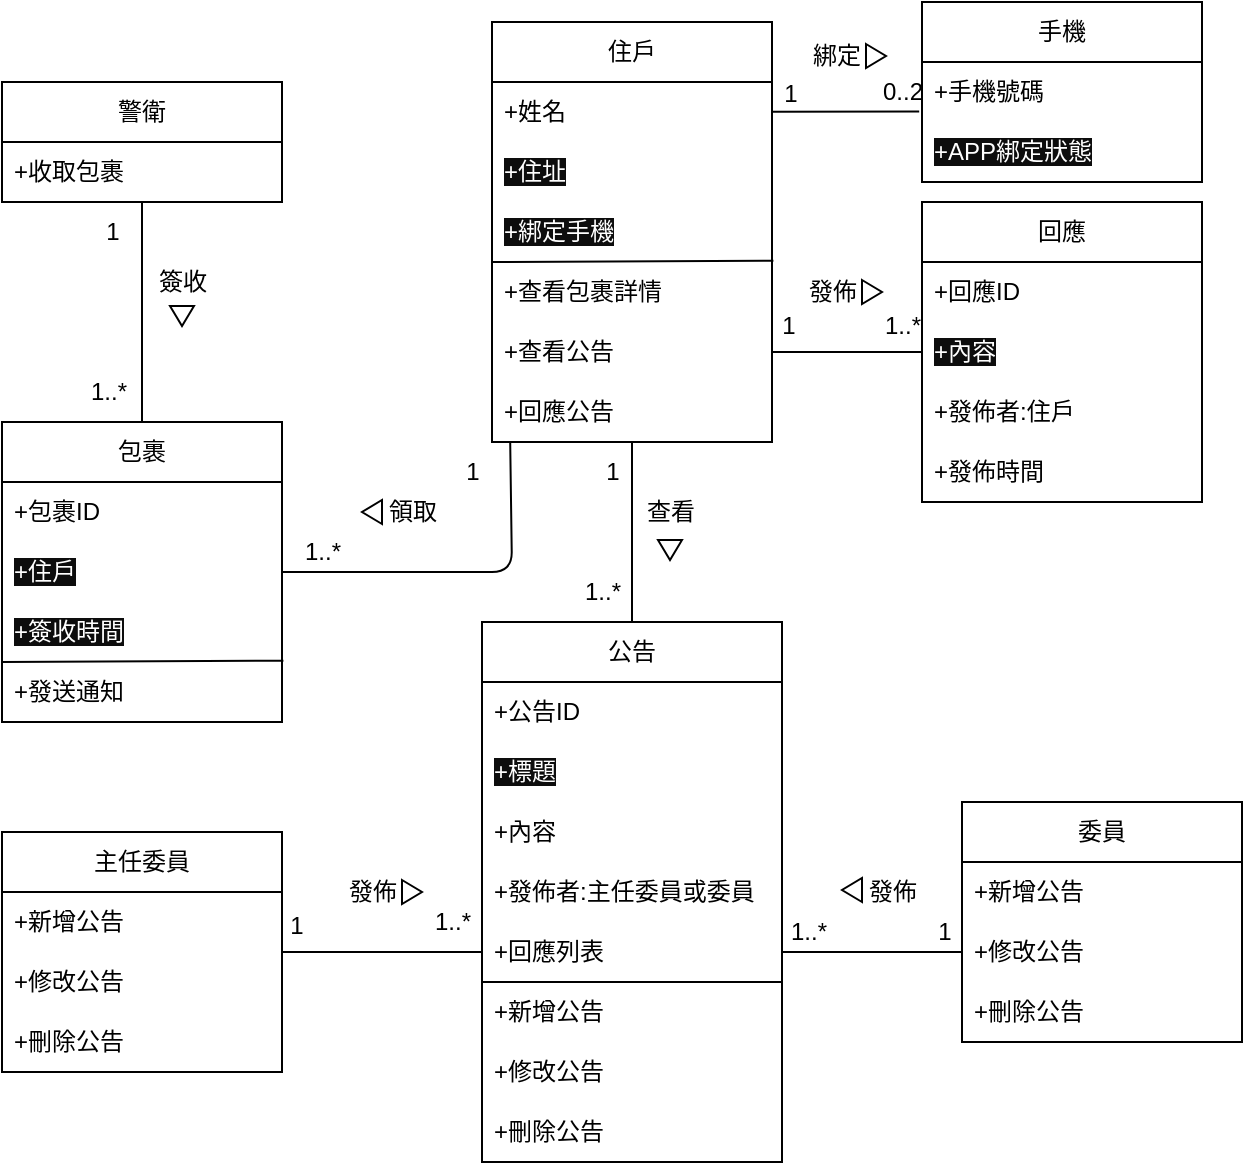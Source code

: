 <mxfile>
    <diagram id="9O36wwwC5adD3puhdQTm" name="a">
        <mxGraphModel dx="576" dy="427" grid="1" gridSize="10" guides="1" tooltips="1" connect="1" arrows="1" fold="1" page="1" pageScale="1" pageWidth="827" pageHeight="1169" math="0" shadow="0">
            <root>
                <mxCell id="0"/>
                <mxCell id="1" parent="0"/>
                <mxCell id="2" value="住戶" style="swimlane;fontStyle=0;childLayout=stackLayout;horizontal=1;startSize=30;horizontalStack=0;resizeParent=1;resizeParentMax=0;resizeLast=0;collapsible=1;marginBottom=0;whiteSpace=wrap;html=1;" parent="1" vertex="1">
                    <mxGeometry x="315" y="40" width="140" height="210" as="geometry"/>
                </mxCell>
                <mxCell id="3" value="&lt;font style=&quot;font-size: 12px;&quot;&gt;+姓名&lt;/font&gt;" style="text;strokeColor=none;fillColor=none;align=left;verticalAlign=middle;spacingLeft=4;spacingRight=4;overflow=hidden;points=[[0,0.5],[1,0.5]];portConstraint=eastwest;rotatable=0;whiteSpace=wrap;html=1;" parent="2" vertex="1">
                    <mxGeometry y="30" width="140" height="30" as="geometry"/>
                </mxCell>
                <mxCell id="4" value="&lt;span style=&quot;color: rgb(255, 255, 255); background-color: rgb(13, 13, 13);&quot;&gt;&lt;font style=&quot;font-size: 12px;&quot;&gt;+住址&lt;/font&gt;&lt;/span&gt;" style="text;strokeColor=none;fillColor=none;align=left;verticalAlign=middle;spacingLeft=4;spacingRight=4;overflow=hidden;points=[[0,0.5],[1,0.5]];portConstraint=eastwest;rotatable=0;whiteSpace=wrap;html=1;" parent="2" vertex="1">
                    <mxGeometry y="60" width="140" height="30" as="geometry"/>
                </mxCell>
                <mxCell id="9" value="" style="endArrow=none;html=1;fontFamily=Helvetica;fontSize=14;entryX=1.005;entryY=-0.022;entryDx=0;entryDy=0;entryPerimeter=0;" parent="2" target="6" edge="1">
                    <mxGeometry width="50" height="50" relative="1" as="geometry">
                        <mxPoint y="120" as="sourcePoint"/>
                        <mxPoint x="50" y="70" as="targetPoint"/>
                    </mxGeometry>
                </mxCell>
                <mxCell id="5" value="&lt;span style=&quot;color: rgb(255, 255, 255); background-color: rgb(13, 13, 13);&quot;&gt;&lt;font style=&quot;font-size: 12px;&quot;&gt;+綁定手機&lt;/font&gt;&lt;/span&gt;" style="text;strokeColor=none;fillColor=none;align=left;verticalAlign=middle;spacingLeft=4;spacingRight=4;overflow=hidden;points=[[0,0.5],[1,0.5]];portConstraint=eastwest;rotatable=0;whiteSpace=wrap;html=1;" parent="2" vertex="1">
                    <mxGeometry y="90" width="140" height="30" as="geometry"/>
                </mxCell>
                <mxCell id="6" value="&lt;font style=&quot;font-size: 12px;&quot;&gt;+查看包裹詳情&lt;/font&gt;" style="text;strokeColor=none;fillColor=none;align=left;verticalAlign=middle;spacingLeft=4;spacingRight=4;overflow=hidden;points=[[0,0.5],[1,0.5]];portConstraint=eastwest;rotatable=0;whiteSpace=wrap;html=1;" parent="2" vertex="1">
                    <mxGeometry y="120" width="140" height="30" as="geometry"/>
                </mxCell>
                <mxCell id="10" value="&lt;font style=&quot;font-size: 12px;&quot;&gt;+查看公告&lt;/font&gt;" style="text;strokeColor=none;fillColor=none;align=left;verticalAlign=middle;spacingLeft=4;spacingRight=4;overflow=hidden;points=[[0,0.5],[1,0.5]];portConstraint=eastwest;rotatable=0;whiteSpace=wrap;html=1;" parent="2" vertex="1">
                    <mxGeometry y="150" width="140" height="30" as="geometry"/>
                </mxCell>
                <mxCell id="11" value="&lt;font style=&quot;font-size: 12px;&quot;&gt;+回應公告&lt;/font&gt;" style="text;strokeColor=none;fillColor=none;align=left;verticalAlign=middle;spacingLeft=4;spacingRight=4;overflow=hidden;points=[[0,0.5],[1,0.5]];portConstraint=eastwest;rotatable=0;whiteSpace=wrap;html=1;" parent="2" vertex="1">
                    <mxGeometry y="180" width="140" height="30" as="geometry"/>
                </mxCell>
                <mxCell id="12" value="公告" style="swimlane;fontStyle=0;childLayout=stackLayout;horizontal=1;startSize=30;horizontalStack=0;resizeParent=1;resizeParentMax=0;resizeLast=0;collapsible=1;marginBottom=0;whiteSpace=wrap;html=1;" parent="1" vertex="1">
                    <mxGeometry x="310" y="340" width="150" height="270" as="geometry"/>
                </mxCell>
                <mxCell id="13" value="&lt;font style=&quot;font-size: 12px;&quot;&gt;+公告ID&lt;/font&gt;" style="text;strokeColor=none;fillColor=none;align=left;verticalAlign=middle;spacingLeft=4;spacingRight=4;overflow=hidden;points=[[0,0.5],[1,0.5]];portConstraint=eastwest;rotatable=0;whiteSpace=wrap;html=1;" parent="12" vertex="1">
                    <mxGeometry y="30" width="150" height="30" as="geometry"/>
                </mxCell>
                <mxCell id="14" value="&lt;span style=&quot;color: rgb(255, 255, 255); background-color: rgb(13, 13, 13);&quot;&gt;&lt;font style=&quot;font-size: 12px;&quot;&gt;+標題&lt;/font&gt;&lt;/span&gt;" style="text;strokeColor=none;fillColor=none;align=left;verticalAlign=middle;spacingLeft=4;spacingRight=4;overflow=hidden;points=[[0,0.5],[1,0.5]];portConstraint=eastwest;rotatable=0;whiteSpace=wrap;html=1;" parent="12" vertex="1">
                    <mxGeometry y="60" width="150" height="30" as="geometry"/>
                </mxCell>
                <mxCell id="26" value="&lt;font style=&quot;font-size: 12px;&quot;&gt;+內容&lt;/font&gt;" style="text;strokeColor=none;fillColor=none;align=left;verticalAlign=middle;spacingLeft=4;spacingRight=4;overflow=hidden;points=[[0,0.5],[1,0.5]];portConstraint=eastwest;rotatable=0;whiteSpace=wrap;html=1;" parent="12" vertex="1">
                    <mxGeometry y="90" width="150" height="30" as="geometry"/>
                </mxCell>
                <mxCell id="30" value="&lt;font style=&quot;font-size: 12px;&quot;&gt;+發佈者:主任委員或委員&lt;/font&gt;" style="text;strokeColor=none;fillColor=none;align=left;verticalAlign=middle;spacingLeft=4;spacingRight=4;overflow=hidden;points=[[0,0.5],[1,0.5]];portConstraint=eastwest;rotatable=0;whiteSpace=wrap;html=1;" parent="12" vertex="1">
                    <mxGeometry y="120" width="150" height="30" as="geometry"/>
                </mxCell>
                <mxCell id="36" value="" style="endArrow=none;html=1;fontFamily=Helvetica;fontSize=12;entryX=1;entryY=0;entryDx=0;entryDy=0;entryPerimeter=0;" parent="12" target="33" edge="1">
                    <mxGeometry width="50" height="50" relative="1" as="geometry">
                        <mxPoint y="180" as="sourcePoint"/>
                        <mxPoint x="50" y="130" as="targetPoint"/>
                    </mxGeometry>
                </mxCell>
                <mxCell id="31" value="&lt;font style=&quot;font-size: 12px;&quot;&gt;+回應列表&lt;/font&gt;" style="text;strokeColor=none;fillColor=none;align=left;verticalAlign=middle;spacingLeft=4;spacingRight=4;overflow=hidden;points=[[0,0.5],[1,0.5]];portConstraint=eastwest;rotatable=0;whiteSpace=wrap;html=1;" parent="12" vertex="1">
                    <mxGeometry y="150" width="150" height="30" as="geometry"/>
                </mxCell>
                <mxCell id="33" value="+新增公告" style="text;strokeColor=none;fillColor=none;align=left;verticalAlign=middle;spacingLeft=4;spacingRight=4;overflow=hidden;points=[[0,0.5],[1,0.5]];portConstraint=eastwest;rotatable=0;whiteSpace=wrap;html=1;" parent="12" vertex="1">
                    <mxGeometry y="180" width="150" height="30" as="geometry"/>
                </mxCell>
                <mxCell id="35" value="+修改公告" style="text;strokeColor=none;fillColor=none;align=left;verticalAlign=middle;spacingLeft=4;spacingRight=4;overflow=hidden;points=[[0,0.5],[1,0.5]];portConstraint=eastwest;rotatable=0;whiteSpace=wrap;html=1;" parent="12" vertex="1">
                    <mxGeometry y="210" width="150" height="30" as="geometry"/>
                </mxCell>
                <mxCell id="34" value="+刪除公告" style="text;strokeColor=none;fillColor=none;align=left;verticalAlign=middle;spacingLeft=4;spacingRight=4;overflow=hidden;points=[[0,0.5],[1,0.5]];portConstraint=eastwest;rotatable=0;whiteSpace=wrap;html=1;" parent="12" vertex="1">
                    <mxGeometry y="240" width="150" height="30" as="geometry"/>
                </mxCell>
                <mxCell id="102" style="edgeStyle=none;html=1;entryX=1;entryY=0.5;entryDx=0;entryDy=0;endArrow=none;endFill=0;" parent="1" source="37" target="10" edge="1">
                    <mxGeometry relative="1" as="geometry"/>
                </mxCell>
                <mxCell id="37" value="回應" style="swimlane;fontStyle=0;childLayout=stackLayout;horizontal=1;startSize=30;horizontalStack=0;resizeParent=1;resizeParentMax=0;resizeLast=0;collapsible=1;marginBottom=0;whiteSpace=wrap;html=1;" parent="1" vertex="1">
                    <mxGeometry x="530" y="130" width="140" height="150" as="geometry"/>
                </mxCell>
                <mxCell id="38" value="&lt;font style=&quot;font-size: 12px;&quot;&gt;+回應ID&lt;/font&gt;" style="text;strokeColor=none;fillColor=none;align=left;verticalAlign=middle;spacingLeft=4;spacingRight=4;overflow=hidden;points=[[0,0.5],[1,0.5]];portConstraint=eastwest;rotatable=0;whiteSpace=wrap;html=1;" parent="37" vertex="1">
                    <mxGeometry y="30" width="140" height="30" as="geometry"/>
                </mxCell>
                <mxCell id="39" value="&lt;span style=&quot;color: rgb(255, 255, 255); background-color: rgb(13, 13, 13);&quot;&gt;&lt;font style=&quot;font-size: 12px;&quot;&gt;+內容&lt;/font&gt;&lt;/span&gt;" style="text;strokeColor=none;fillColor=none;align=left;verticalAlign=middle;spacingLeft=4;spacingRight=4;overflow=hidden;points=[[0,0.5],[1,0.5]];portConstraint=eastwest;rotatable=0;whiteSpace=wrap;html=1;" parent="37" vertex="1">
                    <mxGeometry y="60" width="140" height="30" as="geometry"/>
                </mxCell>
                <mxCell id="47" value="+發佈者:住戶" style="text;strokeColor=none;fillColor=none;align=left;verticalAlign=middle;spacingLeft=4;spacingRight=4;overflow=hidden;points=[[0,0.5],[1,0.5]];portConstraint=eastwest;rotatable=0;whiteSpace=wrap;html=1;" parent="37" vertex="1">
                    <mxGeometry y="90" width="140" height="30" as="geometry"/>
                </mxCell>
                <mxCell id="46" value="+發佈時間" style="text;strokeColor=none;fillColor=none;align=left;verticalAlign=middle;spacingLeft=4;spacingRight=4;overflow=hidden;points=[[0,0.5],[1,0.5]];portConstraint=eastwest;rotatable=0;whiteSpace=wrap;html=1;" parent="37" vertex="1">
                    <mxGeometry y="120" width="140" height="30" as="geometry"/>
                </mxCell>
                <mxCell id="49" value="手機" style="swimlane;fontStyle=0;childLayout=stackLayout;horizontal=1;startSize=30;horizontalStack=0;resizeParent=1;resizeParentMax=0;resizeLast=0;collapsible=1;marginBottom=0;whiteSpace=wrap;html=1;" parent="1" vertex="1">
                    <mxGeometry x="530" y="30" width="140" height="90" as="geometry"/>
                </mxCell>
                <mxCell id="50" value="&lt;font style=&quot;font-size: 12px;&quot;&gt;+手機號碼&lt;/font&gt;" style="text;strokeColor=none;fillColor=none;align=left;verticalAlign=middle;spacingLeft=4;spacingRight=4;overflow=hidden;points=[[0,0.5],[1,0.5]];portConstraint=eastwest;rotatable=0;whiteSpace=wrap;html=1;" parent="49" vertex="1">
                    <mxGeometry y="30" width="140" height="30" as="geometry"/>
                </mxCell>
                <mxCell id="51" value="&lt;span style=&quot;color: rgb(255, 255, 255); background-color: rgb(13, 13, 13);&quot;&gt;&lt;font style=&quot;font-size: 12px;&quot;&gt;+APP綁定狀態&lt;/font&gt;&lt;/span&gt;" style="text;strokeColor=none;fillColor=none;align=left;verticalAlign=middle;spacingLeft=4;spacingRight=4;overflow=hidden;points=[[0,0.5],[1,0.5]];portConstraint=eastwest;rotatable=0;whiteSpace=wrap;html=1;" parent="49" vertex="1">
                    <mxGeometry y="60" width="140" height="30" as="geometry"/>
                </mxCell>
                <mxCell id="77" style="edgeStyle=none;html=1;entryX=0.5;entryY=0;entryDx=0;entryDy=0;endArrow=none;endFill=0;" parent="1" source="54" target="59" edge="1">
                    <mxGeometry relative="1" as="geometry"/>
                </mxCell>
                <mxCell id="54" value="警衛" style="swimlane;fontStyle=0;childLayout=stackLayout;horizontal=1;startSize=30;horizontalStack=0;resizeParent=1;resizeParentMax=0;resizeLast=0;collapsible=1;marginBottom=0;whiteSpace=wrap;html=1;" parent="1" vertex="1">
                    <mxGeometry x="70" y="70" width="140" height="60" as="geometry"/>
                </mxCell>
                <mxCell id="55" value="&lt;font style=&quot;font-size: 12px;&quot;&gt;+收取包裹&lt;/font&gt;" style="text;strokeColor=none;fillColor=none;align=left;verticalAlign=middle;spacingLeft=4;spacingRight=4;overflow=hidden;points=[[0,0.5],[1,0.5]];portConstraint=eastwest;rotatable=0;whiteSpace=wrap;html=1;" parent="54" vertex="1">
                    <mxGeometry y="30" width="140" height="30" as="geometry"/>
                </mxCell>
                <mxCell id="59" value="包裹" style="swimlane;fontStyle=0;childLayout=stackLayout;horizontal=1;startSize=30;horizontalStack=0;resizeParent=1;resizeParentMax=0;resizeLast=0;collapsible=1;marginBottom=0;whiteSpace=wrap;html=1;" parent="1" vertex="1">
                    <mxGeometry x="70" y="240" width="140" height="150" as="geometry"/>
                </mxCell>
                <mxCell id="60" value="&lt;font style=&quot;font-size: 12px;&quot;&gt;+包裹ID&lt;/font&gt;" style="text;strokeColor=none;fillColor=none;align=left;verticalAlign=middle;spacingLeft=4;spacingRight=4;overflow=hidden;points=[[0,0.5],[1,0.5]];portConstraint=eastwest;rotatable=0;whiteSpace=wrap;html=1;" parent="59" vertex="1">
                    <mxGeometry y="30" width="140" height="30" as="geometry"/>
                </mxCell>
                <mxCell id="61" value="&lt;span style=&quot;color: rgb(255, 255, 255); background-color: rgb(13, 13, 13);&quot;&gt;&lt;font style=&quot;font-size: 12px;&quot;&gt;+住戶&lt;/font&gt;&lt;/span&gt;" style="text;strokeColor=none;fillColor=none;align=left;verticalAlign=middle;spacingLeft=4;spacingRight=4;overflow=hidden;points=[[0,0.5],[1,0.5]];portConstraint=eastwest;rotatable=0;whiteSpace=wrap;html=1;" parent="59" vertex="1">
                    <mxGeometry y="60" width="140" height="30" as="geometry"/>
                </mxCell>
                <mxCell id="62" value="" style="endArrow=none;html=1;fontFamily=Helvetica;fontSize=14;entryX=1.005;entryY=-0.022;entryDx=0;entryDy=0;entryPerimeter=0;" parent="59" target="64" edge="1">
                    <mxGeometry width="50" height="50" relative="1" as="geometry">
                        <mxPoint y="120" as="sourcePoint"/>
                        <mxPoint x="50" y="70" as="targetPoint"/>
                    </mxGeometry>
                </mxCell>
                <mxCell id="63" value="&lt;span style=&quot;color: rgb(255, 255, 255); background-color: rgb(13, 13, 13);&quot;&gt;&lt;font style=&quot;font-size: 12px;&quot;&gt;+簽收時間&lt;/font&gt;&lt;/span&gt;" style="text;strokeColor=none;fillColor=none;align=left;verticalAlign=middle;spacingLeft=4;spacingRight=4;overflow=hidden;points=[[0,0.5],[1,0.5]];portConstraint=eastwest;rotatable=0;whiteSpace=wrap;html=1;" parent="59" vertex="1">
                    <mxGeometry y="90" width="140" height="30" as="geometry"/>
                </mxCell>
                <mxCell id="64" value="&lt;font style=&quot;font-size: 12px;&quot;&gt;+發送通知&lt;/font&gt;" style="text;strokeColor=none;fillColor=none;align=left;verticalAlign=middle;spacingLeft=4;spacingRight=4;overflow=hidden;points=[[0,0.5],[1,0.5]];portConstraint=eastwest;rotatable=0;whiteSpace=wrap;html=1;" parent="59" vertex="1">
                    <mxGeometry y="120" width="140" height="30" as="geometry"/>
                </mxCell>
                <mxCell id="123" style="edgeStyle=none;html=1;entryX=0;entryY=0.5;entryDx=0;entryDy=0;endArrow=none;endFill=0;" parent="1" source="67" target="31" edge="1">
                    <mxGeometry relative="1" as="geometry"/>
                </mxCell>
                <mxCell id="67" value="主任委員" style="swimlane;fontStyle=0;childLayout=stackLayout;horizontal=1;startSize=30;horizontalStack=0;resizeParent=1;resizeParentMax=0;resizeLast=0;collapsible=1;marginBottom=0;whiteSpace=wrap;html=1;" parent="1" vertex="1">
                    <mxGeometry x="70" y="445" width="140" height="120" as="geometry"/>
                </mxCell>
                <mxCell id="68" value="+新增公告" style="text;strokeColor=none;fillColor=none;align=left;verticalAlign=middle;spacingLeft=4;spacingRight=4;overflow=hidden;points=[[0,0.5],[1,0.5]];portConstraint=eastwest;rotatable=0;whiteSpace=wrap;html=1;" parent="67" vertex="1">
                    <mxGeometry y="30" width="140" height="30" as="geometry"/>
                </mxCell>
                <mxCell id="72" value="+修改公告" style="text;strokeColor=none;fillColor=none;align=left;verticalAlign=middle;spacingLeft=4;spacingRight=4;overflow=hidden;points=[[0,0.5],[1,0.5]];portConstraint=eastwest;rotatable=0;whiteSpace=wrap;html=1;" parent="67" vertex="1">
                    <mxGeometry y="60" width="140" height="30" as="geometry"/>
                </mxCell>
                <mxCell id="71" value="+刪除公告" style="text;strokeColor=none;fillColor=none;align=left;verticalAlign=middle;spacingLeft=4;spacingRight=4;overflow=hidden;points=[[0,0.5],[1,0.5]];portConstraint=eastwest;rotatable=0;whiteSpace=wrap;html=1;" parent="67" vertex="1">
                    <mxGeometry y="90" width="140" height="30" as="geometry"/>
                </mxCell>
                <mxCell id="73" value="委員" style="swimlane;fontStyle=0;childLayout=stackLayout;horizontal=1;startSize=30;horizontalStack=0;resizeParent=1;resizeParentMax=0;resizeLast=0;collapsible=1;marginBottom=0;whiteSpace=wrap;html=1;" parent="1" vertex="1">
                    <mxGeometry x="550" y="430" width="140" height="120" as="geometry"/>
                </mxCell>
                <mxCell id="74" value="+新增公告" style="text;strokeColor=none;fillColor=none;align=left;verticalAlign=middle;spacingLeft=4;spacingRight=4;overflow=hidden;points=[[0,0.5],[1,0.5]];portConstraint=eastwest;rotatable=0;whiteSpace=wrap;html=1;" parent="73" vertex="1">
                    <mxGeometry y="30" width="140" height="30" as="geometry"/>
                </mxCell>
                <mxCell id="75" value="+修改公告" style="text;strokeColor=none;fillColor=none;align=left;verticalAlign=middle;spacingLeft=4;spacingRight=4;overflow=hidden;points=[[0,0.5],[1,0.5]];portConstraint=eastwest;rotatable=0;whiteSpace=wrap;html=1;" parent="73" vertex="1">
                    <mxGeometry y="60" width="140" height="30" as="geometry"/>
                </mxCell>
                <mxCell id="76" value="+刪除公告" style="text;strokeColor=none;fillColor=none;align=left;verticalAlign=middle;spacingLeft=4;spacingRight=4;overflow=hidden;points=[[0,0.5],[1,0.5]];portConstraint=eastwest;rotatable=0;whiteSpace=wrap;html=1;" parent="73" vertex="1">
                    <mxGeometry y="90" width="140" height="30" as="geometry"/>
                </mxCell>
                <mxCell id="78" value="1" style="text;html=1;align=center;verticalAlign=middle;resizable=0;points=[];autosize=1;strokeColor=none;fillColor=none;" parent="1" vertex="1">
                    <mxGeometry x="110" y="130" width="30" height="30" as="geometry"/>
                </mxCell>
                <mxCell id="79" value="1..*" style="text;html=1;align=center;verticalAlign=middle;resizable=0;points=[];autosize=1;strokeColor=none;fillColor=none;" parent="1" vertex="1">
                    <mxGeometry x="103" y="210" width="40" height="30" as="geometry"/>
                </mxCell>
                <mxCell id="81" value="簽收" style="text;html=1;align=center;verticalAlign=middle;resizable=0;points=[];autosize=1;strokeColor=none;fillColor=none;" parent="1" vertex="1">
                    <mxGeometry x="135" y="155" width="50" height="30" as="geometry"/>
                </mxCell>
                <mxCell id="83" style="edgeStyle=none;html=1;endArrow=none;endFill=0;entryX=1;entryY=0.5;entryDx=0;entryDy=0;exitX=0.065;exitY=1.005;exitDx=0;exitDy=0;exitPerimeter=0;" parent="1" source="11" target="61" edge="1">
                    <mxGeometry relative="1" as="geometry">
                        <mxPoint x="385.0" y="310" as="targetPoint"/>
                        <Array as="points">
                            <mxPoint x="325" y="315"/>
                        </Array>
                    </mxGeometry>
                </mxCell>
                <mxCell id="84" value="1" style="text;html=1;align=center;verticalAlign=middle;resizable=0;points=[];autosize=1;strokeColor=none;fillColor=none;" parent="1" vertex="1">
                    <mxGeometry x="290" y="250" width="30" height="30" as="geometry"/>
                </mxCell>
                <mxCell id="85" value="1..*" style="text;html=1;align=center;verticalAlign=middle;resizable=0;points=[];autosize=1;strokeColor=none;fillColor=none;" parent="1" vertex="1">
                    <mxGeometry x="210" y="290" width="40" height="30" as="geometry"/>
                </mxCell>
                <mxCell id="90" value="領取" style="text;html=1;align=center;verticalAlign=middle;resizable=0;points=[];autosize=1;strokeColor=none;fillColor=none;" parent="1" vertex="1">
                    <mxGeometry x="250" y="270" width="50" height="30" as="geometry"/>
                </mxCell>
                <mxCell id="93" style="edgeStyle=none;html=1;entryX=0.5;entryY=0;entryDx=0;entryDy=0;endArrow=none;endFill=0;" parent="1" source="11" target="12" edge="1">
                    <mxGeometry relative="1" as="geometry"/>
                </mxCell>
                <mxCell id="94" value="1" style="text;html=1;align=center;verticalAlign=middle;resizable=0;points=[];autosize=1;strokeColor=none;fillColor=none;" parent="1" vertex="1">
                    <mxGeometry x="360" y="250" width="30" height="30" as="geometry"/>
                </mxCell>
                <mxCell id="95" value="1..*" style="text;html=1;align=center;verticalAlign=middle;resizable=0;points=[];autosize=1;strokeColor=none;fillColor=none;" parent="1" vertex="1">
                    <mxGeometry x="350" y="310" width="40" height="30" as="geometry"/>
                </mxCell>
                <mxCell id="96" value="查看" style="text;html=1;align=center;verticalAlign=middle;resizable=0;points=[];autosize=1;strokeColor=none;fillColor=none;" parent="1" vertex="1">
                    <mxGeometry x="379" y="270" width="50" height="30" as="geometry"/>
                </mxCell>
                <mxCell id="104" style="edgeStyle=none;html=1;entryX=-0.01;entryY=0.825;entryDx=0;entryDy=0;entryPerimeter=0;endArrow=none;endFill=0;" parent="1" source="3" target="50" edge="1">
                    <mxGeometry relative="1" as="geometry"/>
                </mxCell>
                <mxCell id="107" value="1" style="text;html=1;align=center;verticalAlign=middle;resizable=0;points=[];autosize=1;strokeColor=none;fillColor=none;" parent="1" vertex="1">
                    <mxGeometry x="448" y="177" width="30" height="30" as="geometry"/>
                </mxCell>
                <mxCell id="108" value="1..*" style="text;html=1;align=center;verticalAlign=middle;resizable=0;points=[];autosize=1;strokeColor=none;fillColor=none;" parent="1" vertex="1">
                    <mxGeometry x="500" y="177" width="40" height="30" as="geometry"/>
                </mxCell>
                <mxCell id="110" value="發佈" style="text;html=1;align=center;verticalAlign=middle;resizable=0;points=[];autosize=1;strokeColor=none;fillColor=none;" parent="1" vertex="1">
                    <mxGeometry x="460" y="160" width="50" height="30" as="geometry"/>
                </mxCell>
                <mxCell id="114" value="0..2" style="text;html=1;align=center;verticalAlign=middle;resizable=0;points=[];autosize=1;strokeColor=none;fillColor=none;" parent="1" vertex="1">
                    <mxGeometry x="500" y="60" width="40" height="30" as="geometry"/>
                </mxCell>
                <mxCell id="115" value="1" style="text;html=1;align=center;verticalAlign=middle;resizable=0;points=[];autosize=1;strokeColor=none;fillColor=none;" parent="1" vertex="1">
                    <mxGeometry x="449" y="61" width="30" height="30" as="geometry"/>
                </mxCell>
                <mxCell id="116" value="綁定" style="text;html=1;align=center;verticalAlign=middle;resizable=0;points=[];autosize=1;strokeColor=none;fillColor=none;" parent="1" vertex="1">
                    <mxGeometry x="462" y="42" width="50" height="30" as="geometry"/>
                </mxCell>
                <mxCell id="117" value="" style="triangle;whiteSpace=wrap;html=1;rotation=0;" parent="1" vertex="1">
                    <mxGeometry x="502" y="51" width="10" height="12" as="geometry"/>
                </mxCell>
                <mxCell id="118" value="" style="triangle;whiteSpace=wrap;html=1;rotation=0;" parent="1" vertex="1">
                    <mxGeometry x="500" y="169" width="10" height="12" as="geometry"/>
                </mxCell>
                <mxCell id="119" value="" style="triangle;whiteSpace=wrap;html=1;rotation=90;" parent="1" vertex="1">
                    <mxGeometry x="399" y="298" width="10" height="12" as="geometry"/>
                </mxCell>
                <mxCell id="121" value="" style="triangle;whiteSpace=wrap;html=1;rotation=-180;" parent="1" vertex="1">
                    <mxGeometry x="250" y="279" width="10" height="12" as="geometry"/>
                </mxCell>
                <mxCell id="122" value="" style="triangle;whiteSpace=wrap;html=1;rotation=90;" parent="1" vertex="1">
                    <mxGeometry x="155" y="181" width="10" height="12" as="geometry"/>
                </mxCell>
                <mxCell id="124" style="edgeStyle=none;html=1;entryX=0;entryY=0.5;entryDx=0;entryDy=0;endArrow=none;endFill=0;" parent="1" source="31" target="75" edge="1">
                    <mxGeometry relative="1" as="geometry"/>
                </mxCell>
                <mxCell id="130" value="1" style="text;html=1;align=center;verticalAlign=middle;resizable=0;points=[];autosize=1;strokeColor=none;fillColor=none;" parent="1" vertex="1">
                    <mxGeometry x="202" y="477" width="30" height="30" as="geometry"/>
                </mxCell>
                <mxCell id="131" value="1..*" style="text;html=1;align=center;verticalAlign=middle;resizable=0;points=[];autosize=1;strokeColor=none;fillColor=none;" parent="1" vertex="1">
                    <mxGeometry x="275" y="475" width="40" height="30" as="geometry"/>
                </mxCell>
                <mxCell id="132" value="發佈" style="text;html=1;align=center;verticalAlign=middle;resizable=0;points=[];autosize=1;strokeColor=none;fillColor=none;" parent="1" vertex="1">
                    <mxGeometry x="230" y="460" width="50" height="30" as="geometry"/>
                </mxCell>
                <mxCell id="133" value="" style="triangle;whiteSpace=wrap;html=1;rotation=0;" parent="1" vertex="1">
                    <mxGeometry x="270" y="469" width="10" height="12" as="geometry"/>
                </mxCell>
                <mxCell id="140" value="1" style="text;html=1;align=center;verticalAlign=middle;resizable=0;points=[];autosize=1;strokeColor=none;fillColor=none;" parent="1" vertex="1">
                    <mxGeometry x="526" y="480" width="30" height="30" as="geometry"/>
                </mxCell>
                <mxCell id="141" value="1..*" style="text;html=1;align=center;verticalAlign=middle;resizable=0;points=[];autosize=1;strokeColor=none;fillColor=none;" parent="1" vertex="1">
                    <mxGeometry x="453" y="480" width="40" height="30" as="geometry"/>
                </mxCell>
                <mxCell id="142" value="發佈" style="text;html=1;align=center;verticalAlign=middle;resizable=0;points=[];autosize=1;strokeColor=none;fillColor=none;" parent="1" vertex="1">
                    <mxGeometry x="490" y="460" width="50" height="30" as="geometry"/>
                </mxCell>
                <mxCell id="143" value="" style="triangle;whiteSpace=wrap;html=1;rotation=-180;" parent="1" vertex="1">
                    <mxGeometry x="490" y="468" width="10" height="12" as="geometry"/>
                </mxCell>
            </root>
        </mxGraphModel>
    </diagram>
    <diagram id="WISMUXNzxcp451UC8hfd" name="1b">
        <mxGraphModel dx="576" dy="427" grid="1" gridSize="10" guides="1" tooltips="1" connect="1" arrows="1" fold="1" page="1" pageScale="1" pageWidth="827" pageHeight="1169" math="0" shadow="0">
            <root>
                <mxCell id="0"/>
                <mxCell id="1" parent="0"/>
                <mxCell id="47575ESLJujxWZ71H_wA-5" style="edgeStyle=none;html=1;endArrow=none;endFill=0;dashed=1;" parent="1" source="47575ESLJujxWZ71H_wA-1" edge="1">
                    <mxGeometry relative="1" as="geometry">
                        <mxPoint x="75" y="220" as="targetPoint"/>
                    </mxGeometry>
                </mxCell>
                <mxCell id="47575ESLJujxWZ71H_wA-1" value="&lt;span style=&quot;color: rgb(255, 255, 255); font-family: &amp;quot;Söhne Mono&amp;quot;, Monaco, &amp;quot;Andale Mono&amp;quot;, &amp;quot;Ubuntu Mono&amp;quot;, monospace; font-size: 14px; text-align: left;&quot;&gt;Resident&lt;/span&gt;" style="shape=umlActor;verticalLabelPosition=bottom;verticalAlign=top;html=1;outlineConnect=0;" parent="1" vertex="1">
                    <mxGeometry x="60" y="25" width="30" height="60" as="geometry"/>
                </mxCell>
                <mxCell id="47575ESLJujxWZ71H_wA-12" style="edgeStyle=none;html=1;entryX=0.5;entryY=0;entryDx=0;entryDy=0;dashed=1;endArrow=none;endFill=0;" parent="1" source="47575ESLJujxWZ71H_wA-6" target="47575ESLJujxWZ71H_wA-11" edge="1">
                    <mxGeometry relative="1" as="geometry"/>
                </mxCell>
                <mxCell id="47575ESLJujxWZ71H_wA-6" value="APP" style="rounded=0;whiteSpace=wrap;html=1;labelBackgroundColor=none;" parent="1" vertex="1">
                    <mxGeometry x="192" y="40" width="80" height="40" as="geometry"/>
                </mxCell>
                <mxCell id="47575ESLJujxWZ71H_wA-13" style="edgeStyle=none;html=1;dashed=1;endArrow=none;endFill=0;entryX=0.5;entryY=0;entryDx=0;entryDy=0;" parent="1" source="47575ESLJujxWZ71H_wA-11" edge="1">
                    <mxGeometry relative="1" as="geometry">
                        <mxPoint x="232" y="220" as="targetPoint"/>
                    </mxGeometry>
                </mxCell>
                <mxCell id="47575ESLJujxWZ71H_wA-11" value="" style="rounded=0;whiteSpace=wrap;html=1;labelBackgroundColor=none;" parent="1" vertex="1">
                    <mxGeometry x="222" y="120" width="20" height="40" as="geometry"/>
                </mxCell>
                <mxCell id="47575ESLJujxWZ71H_wA-14" value="" style="endArrow=classic;html=1;entryX=0.028;entryY=0.334;entryDx=0;entryDy=0;entryPerimeter=0;" parent="1" target="47575ESLJujxWZ71H_wA-11" edge="1">
                    <mxGeometry width="50" height="50" relative="1" as="geometry">
                        <mxPoint x="75" y="133" as="sourcePoint"/>
                        <mxPoint x="210" y="133" as="targetPoint"/>
                        <Array as="points">
                            <mxPoint x="145" y="133"/>
                        </Array>
                    </mxGeometry>
                </mxCell>
                <mxCell id="47575ESLJujxWZ71H_wA-15" value="bindAPP()" style="text;whiteSpace=wrap;html=1;align=center;" parent="1" vertex="1">
                    <mxGeometry x="78" y="110" width="132" height="20" as="geometry"/>
                </mxCell>
                <mxCell id="47575ESLJujxWZ71H_wA-17" value="" style="endArrow=classic;html=1;fontSize=8;dashed=1;" parent="1" edge="1">
                    <mxGeometry width="50" height="50" relative="1" as="geometry">
                        <mxPoint x="220" y="156" as="sourcePoint"/>
                        <mxPoint x="75" y="156" as="targetPoint"/>
                    </mxGeometry>
                </mxCell>
                <mxCell id="47575ESLJujxWZ71H_wA-18" value="bindSuccess()" style="text;whiteSpace=wrap;html=1;align=center;" parent="1" vertex="1">
                    <mxGeometry x="120" y="133" width="70" height="20" as="geometry"/>
                </mxCell>
            </root>
        </mxGraphModel>
    </diagram>
    <diagram id="uAoXt1UEMHXB3Cc8PAQZ" name="2b">
        <mxGraphModel dx="576" dy="427" grid="1" gridSize="10" guides="1" tooltips="1" connect="1" arrows="1" fold="1" page="1" pageScale="1" pageWidth="827" pageHeight="1169" math="0" shadow="0">
            <root>
                <mxCell id="0"/>
                <mxCell id="1" parent="0"/>
                <mxCell id="srJCrKXoOjjR4iXqb_my-21" style="edgeStyle=none;html=1;endArrow=none;endFill=0;dashed=1;" parent="1" source="srJCrKXoOjjR4iXqb_my-22" edge="1">
                    <mxGeometry relative="1" as="geometry">
                        <mxPoint x="95" y="240" as="targetPoint"/>
                    </mxGeometry>
                </mxCell>
                <mxCell id="srJCrKXoOjjR4iXqb_my-22" value="&lt;span style=&quot;color: rgb(255, 255, 255); font-family: &amp;quot;Söhne Mono&amp;quot;, Monaco, &amp;quot;Andale Mono&amp;quot;, &amp;quot;Ubuntu Mono&amp;quot;, monospace; font-size: 14px; text-align: left;&quot;&gt;CommitteeMember&lt;/span&gt;" style="shape=umlActor;verticalLabelPosition=bottom;verticalAlign=top;html=1;outlineConnect=0;" parent="1" vertex="1">
                    <mxGeometry x="80" y="45" width="30" height="60" as="geometry"/>
                </mxCell>
                <mxCell id="srJCrKXoOjjR4iXqb_my-23" style="edgeStyle=none;html=1;entryX=0.5;entryY=0;entryDx=0;entryDy=0;dashed=1;endArrow=none;endFill=0;" parent="1" source="srJCrKXoOjjR4iXqb_my-24" target="srJCrKXoOjjR4iXqb_my-26" edge="1">
                    <mxGeometry relative="1" as="geometry"/>
                </mxCell>
                <mxCell id="srJCrKXoOjjR4iXqb_my-24" value="APP" style="rounded=0;whiteSpace=wrap;html=1;labelBackgroundColor=none;" parent="1" vertex="1">
                    <mxGeometry x="212" y="60" width="80" height="40" as="geometry"/>
                </mxCell>
                <mxCell id="srJCrKXoOjjR4iXqb_my-25" style="edgeStyle=none;html=1;dashed=1;endArrow=none;endFill=0;entryX=0.5;entryY=0;entryDx=0;entryDy=0;" parent="1" source="srJCrKXoOjjR4iXqb_my-26" edge="1">
                    <mxGeometry relative="1" as="geometry">
                        <mxPoint x="252" y="240" as="targetPoint"/>
                    </mxGeometry>
                </mxCell>
                <mxCell id="srJCrKXoOjjR4iXqb_my-26" value="" style="rounded=0;whiteSpace=wrap;html=1;labelBackgroundColor=none;" parent="1" vertex="1">
                    <mxGeometry x="242" y="140" width="20" height="40" as="geometry"/>
                </mxCell>
                <mxCell id="srJCrKXoOjjR4iXqb_my-27" value="" style="endArrow=classic;html=1;entryX=0.028;entryY=0.334;entryDx=0;entryDy=0;entryPerimeter=0;" parent="1" target="srJCrKXoOjjR4iXqb_my-26" edge="1">
                    <mxGeometry width="50" height="50" relative="1" as="geometry">
                        <mxPoint x="95" y="153" as="sourcePoint"/>
                        <mxPoint x="230" y="153" as="targetPoint"/>
                        <Array as="points">
                            <mxPoint x="165" y="153"/>
                        </Array>
                    </mxGeometry>
                </mxCell>
                <mxCell id="srJCrKXoOjjR4iXqb_my-28" value="&lt;div style=&quot;font-family: Consolas, &amp;quot;Courier New&amp;quot;, monospace; line-height: 19px; font-size: 11px;&quot;&gt;&lt;font color=&quot;#ffffff&quot;&gt;&lt;font style=&quot;font-size: 11px;&quot;&gt;submitAnnouncement&lt;/font&gt;&lt;span style=&quot;background-color: rgb(31, 31, 31);&quot;&gt;()&lt;/span&gt;&lt;/font&gt;&lt;/div&gt;" style="text;whiteSpace=wrap;html=1;align=center;" parent="1" vertex="1">
                    <mxGeometry x="105" y="130" width="132" height="20" as="geometry"/>
                </mxCell>
                <mxCell id="srJCrKXoOjjR4iXqb_my-29" value="" style="endArrow=classic;html=1;fontSize=8;dashed=1;" parent="1" edge="1">
                    <mxGeometry width="50" height="50" relative="1" as="geometry">
                        <mxPoint x="240" y="176" as="sourcePoint"/>
                        <mxPoint x="95" y="176" as="targetPoint"/>
                    </mxGeometry>
                </mxCell>
                <mxCell id="srJCrKXoOjjR4iXqb_my-30" value="submitSuccess()" style="text;whiteSpace=wrap;html=1;align=center;" parent="1" vertex="1">
                    <mxGeometry x="136" y="153" width="70" height="20" as="geometry"/>
                </mxCell>
            </root>
        </mxGraphModel>
    </diagram>
    <diagram id="XE3xZ9O774JOqRO0a0sa" name="3b">
        <mxGraphModel dx="576" dy="427" grid="1" gridSize="10" guides="1" tooltips="1" connect="1" arrows="1" fold="1" page="1" pageScale="1" pageWidth="827" pageHeight="1169" math="0" shadow="0">
            <root>
                <mxCell id="0"/>
                <mxCell id="1" parent="0"/>
                <mxCell id="D9Kd78W9JCTBzCs3Y3a4-1" style="edgeStyle=none;html=1;endArrow=none;endFill=0;dashed=1;" parent="1" source="D9Kd78W9JCTBzCs3Y3a4-2" edge="1">
                    <mxGeometry relative="1" as="geometry">
                        <mxPoint x="75" y="220" as="targetPoint"/>
                    </mxGeometry>
                </mxCell>
                <mxCell id="D9Kd78W9JCTBzCs3Y3a4-2" value="&lt;span style=&quot;color: rgb(255, 255, 255); font-family: &amp;quot;Söhne Mono&amp;quot;, Monaco, &amp;quot;Andale Mono&amp;quot;, &amp;quot;Ubuntu Mono&amp;quot;, monospace; font-size: 14px; text-align: left;&quot;&gt;Resident&lt;/span&gt;" style="shape=umlActor;verticalLabelPosition=bottom;verticalAlign=top;html=1;outlineConnect=0;" parent="1" vertex="1">
                    <mxGeometry x="60" y="25" width="30" height="60" as="geometry"/>
                </mxCell>
                <mxCell id="D9Kd78W9JCTBzCs3Y3a4-3" style="edgeStyle=none;html=1;entryX=0.5;entryY=0;entryDx=0;entryDy=0;dashed=1;endArrow=none;endFill=0;" parent="1" source="D9Kd78W9JCTBzCs3Y3a4-4" target="D9Kd78W9JCTBzCs3Y3a4-6" edge="1">
                    <mxGeometry relative="1" as="geometry"/>
                </mxCell>
                <mxCell id="D9Kd78W9JCTBzCs3Y3a4-4" value="APP" style="rounded=0;whiteSpace=wrap;html=1;labelBackgroundColor=none;" parent="1" vertex="1">
                    <mxGeometry x="192" y="40" width="80" height="40" as="geometry"/>
                </mxCell>
                <mxCell id="D9Kd78W9JCTBzCs3Y3a4-5" style="edgeStyle=none;html=1;dashed=1;endArrow=none;endFill=0;entryX=0.5;entryY=0;entryDx=0;entryDy=0;" parent="1" source="D9Kd78W9JCTBzCs3Y3a4-6" edge="1">
                    <mxGeometry relative="1" as="geometry">
                        <mxPoint x="232" y="220" as="targetPoint"/>
                    </mxGeometry>
                </mxCell>
                <mxCell id="D9Kd78W9JCTBzCs3Y3a4-6" value="" style="rounded=0;whiteSpace=wrap;html=1;labelBackgroundColor=none;" parent="1" vertex="1">
                    <mxGeometry x="222" y="120" width="20" height="40" as="geometry"/>
                </mxCell>
                <mxCell id="D9Kd78W9JCTBzCs3Y3a4-7" value="" style="endArrow=classic;html=1;entryX=0.028;entryY=0.334;entryDx=0;entryDy=0;entryPerimeter=0;" parent="1" target="D9Kd78W9JCTBzCs3Y3a4-6" edge="1">
                    <mxGeometry width="50" height="50" relative="1" as="geometry">
                        <mxPoint x="75" y="133" as="sourcePoint"/>
                        <mxPoint x="210" y="133" as="targetPoint"/>
                        <Array as="points">
                            <mxPoint x="145" y="133"/>
                        </Array>
                    </mxGeometry>
                </mxCell>
                <mxCell id="D9Kd78W9JCTBzCs3Y3a4-8" value="&lt;div style=&quot;&quot;&gt;&lt;span style=&quot;background-color: initial;&quot;&gt;queryAnnouncement()&lt;/span&gt;&lt;/div&gt;" style="text;whiteSpace=wrap;html=1;align=center;" parent="1" vertex="1">
                    <mxGeometry x="119" y="109" width="72" height="20" as="geometry"/>
                </mxCell>
                <mxCell id="D9Kd78W9JCTBzCs3Y3a4-9" value="" style="endArrow=classic;html=1;fontSize=8;dashed=1;" parent="1" edge="1">
                    <mxGeometry width="50" height="50" relative="1" as="geometry">
                        <mxPoint x="220" y="156" as="sourcePoint"/>
                        <mxPoint x="75" y="156" as="targetPoint"/>
                    </mxGeometry>
                </mxCell>
                <mxCell id="D9Kd78W9JCTBzCs3Y3a4-10" value="querySuccess()" style="text;whiteSpace=wrap;html=1;align=center;" parent="1" vertex="1">
                    <mxGeometry x="120" y="133" width="70" height="20" as="geometry"/>
                </mxCell>
            </root>
        </mxGraphModel>
    </diagram>
    <diagram id="x3pXmPPnp-hSS5TW6-m4" name="4b">
        <mxGraphModel dx="192" dy="142" grid="1" gridSize="10" guides="1" tooltips="1" connect="1" arrows="1" fold="1" page="1" pageScale="1" pageWidth="827" pageHeight="1169" math="0" shadow="0">
            <root>
                <mxCell id="0"/>
                <mxCell id="1" parent="0"/>
                <mxCell id="59yR2Mq-_b0QBDV5dDVj-1" style="edgeStyle=none;html=1;endArrow=none;endFill=0;dashed=1;" parent="1" source="59yR2Mq-_b0QBDV5dDVj-2" edge="1">
                    <mxGeometry relative="1" as="geometry">
                        <mxPoint x="95" y="240" as="targetPoint"/>
                    </mxGeometry>
                </mxCell>
                <mxCell id="59yR2Mq-_b0QBDV5dDVj-2" value="&lt;span style=&quot;color: rgb(255, 255, 255); font-family: &amp;quot;Söhne Mono&amp;quot;, Monaco, &amp;quot;Andale Mono&amp;quot;, &amp;quot;Ubuntu Mono&amp;quot;, monospace; font-size: 14px; text-align: left;&quot;&gt;CommitteeMember&lt;/span&gt;" style="shape=umlActor;verticalLabelPosition=bottom;verticalAlign=top;html=1;outlineConnect=0;" parent="1" vertex="1">
                    <mxGeometry x="80" y="45" width="30" height="60" as="geometry"/>
                </mxCell>
                <mxCell id="59yR2Mq-_b0QBDV5dDVj-3" style="edgeStyle=none;html=1;entryX=0.5;entryY=0;entryDx=0;entryDy=0;dashed=1;endArrow=none;endFill=0;" parent="1" source="59yR2Mq-_b0QBDV5dDVj-4" target="59yR2Mq-_b0QBDV5dDVj-6" edge="1">
                    <mxGeometry relative="1" as="geometry"/>
                </mxCell>
                <mxCell id="59yR2Mq-_b0QBDV5dDVj-4" value="APP" style="rounded=0;whiteSpace=wrap;html=1;labelBackgroundColor=none;" parent="1" vertex="1">
                    <mxGeometry x="223" y="60" width="80" height="40" as="geometry"/>
                </mxCell>
                <mxCell id="59yR2Mq-_b0QBDV5dDVj-5" style="edgeStyle=none;html=1;dashed=1;endArrow=none;endFill=0;entryX=0.5;entryY=0;entryDx=0;entryDy=0;" parent="1" source="59yR2Mq-_b0QBDV5dDVj-6" edge="1">
                    <mxGeometry relative="1" as="geometry">
                        <mxPoint x="263" y="240" as="targetPoint"/>
                    </mxGeometry>
                </mxCell>
                <mxCell id="59yR2Mq-_b0QBDV5dDVj-6" value="" style="rounded=0;whiteSpace=wrap;html=1;labelBackgroundColor=none;" parent="1" vertex="1">
                    <mxGeometry x="253" y="140" width="20" height="40" as="geometry"/>
                </mxCell>
                <mxCell id="59yR2Mq-_b0QBDV5dDVj-7" value="" style="endArrow=classic;html=1;entryX=0.028;entryY=0.334;entryDx=0;entryDy=0;entryPerimeter=0;" parent="1" target="59yR2Mq-_b0QBDV5dDVj-6" edge="1">
                    <mxGeometry width="50" height="50" relative="1" as="geometry">
                        <mxPoint x="95" y="153" as="sourcePoint"/>
                        <mxPoint x="230" y="153" as="targetPoint"/>
                        <Array as="points">
                            <mxPoint x="165" y="153"/>
                        </Array>
                    </mxGeometry>
                </mxCell>
                <mxCell id="59yR2Mq-_b0QBDV5dDVj-8" value="modifyOrDeleteNotification()" style="text;whiteSpace=wrap;html=1;" parent="1" vertex="1">
                    <mxGeometry x="98" y="130" width="152" height="20" as="geometry"/>
                </mxCell>
                <mxCell id="59yR2Mq-_b0QBDV5dDVj-9" value="" style="endArrow=classic;html=1;fontSize=8;dashed=1;exitX=-0.024;exitY=0.891;exitDx=0;exitDy=0;exitPerimeter=0;" parent="1" source="59yR2Mq-_b0QBDV5dDVj-6" edge="1">
                    <mxGeometry width="50" height="50" relative="1" as="geometry">
                        <mxPoint x="250" y="176" as="sourcePoint"/>
                        <mxPoint x="95" y="176" as="targetPoint"/>
                    </mxGeometry>
                </mxCell>
                <mxCell id="59yR2Mq-_b0QBDV5dDVj-10" value="modificationOrDeletionSuccessful()" style="text;whiteSpace=wrap;html=1;align=center;fontSize=10;" parent="1" vertex="1">
                    <mxGeometry x="139" y="153" width="70" height="20" as="geometry"/>
                </mxCell>
            </root>
        </mxGraphModel>
    </diagram>
    <diagram id="MmGIgl41rEt3Djzp3Ndo" name="5b">
        <mxGraphModel dx="576" dy="427" grid="1" gridSize="10" guides="1" tooltips="1" connect="1" arrows="1" fold="1" page="1" pageScale="1" pageWidth="827" pageHeight="1169" math="0" shadow="0">
            <root>
                <mxCell id="0"/>
                <mxCell id="1" parent="0"/>
                <mxCell id="BhbbrvnxsBCuOuJJWLLD-1" style="edgeStyle=none;html=1;endArrow=none;endFill=0;dashed=1;" parent="1" source="BhbbrvnxsBCuOuJJWLLD-2" edge="1">
                    <mxGeometry relative="1" as="geometry">
                        <mxPoint x="95" y="240.0" as="targetPoint"/>
                    </mxGeometry>
                </mxCell>
                <mxCell id="BhbbrvnxsBCuOuJJWLLD-2" value="&lt;span style=&quot;color: rgb(255, 255, 255); font-family: &amp;quot;Söhne Mono&amp;quot;, Monaco, &amp;quot;Andale Mono&amp;quot;, &amp;quot;Ubuntu Mono&amp;quot;, monospace; font-size: 14px; text-align: left;&quot;&gt;Resident&lt;/span&gt;" style="shape=umlActor;verticalLabelPosition=bottom;verticalAlign=top;html=1;outlineConnect=0;" parent="1" vertex="1">
                    <mxGeometry x="80" y="45" width="30" height="60" as="geometry"/>
                </mxCell>
                <mxCell id="BhbbrvnxsBCuOuJJWLLD-3" style="edgeStyle=none;html=1;entryX=0.5;entryY=0;entryDx=0;entryDy=0;dashed=1;endArrow=none;endFill=0;" parent="1" source="BhbbrvnxsBCuOuJJWLLD-4" target="BhbbrvnxsBCuOuJJWLLD-6" edge="1">
                    <mxGeometry relative="1" as="geometry"/>
                </mxCell>
                <mxCell id="BhbbrvnxsBCuOuJJWLLD-4" value="APP" style="rounded=0;whiteSpace=wrap;html=1;labelBackgroundColor=none;" parent="1" vertex="1">
                    <mxGeometry x="229" y="60" width="80" height="40" as="geometry"/>
                </mxCell>
                <mxCell id="BhbbrvnxsBCuOuJJWLLD-5" style="edgeStyle=none;html=1;dashed=1;endArrow=none;endFill=0;entryX=0.5;entryY=0;entryDx=0;entryDy=0;" parent="1" source="BhbbrvnxsBCuOuJJWLLD-6" edge="1">
                    <mxGeometry relative="1" as="geometry">
                        <mxPoint x="269" y="240.0" as="targetPoint"/>
                    </mxGeometry>
                </mxCell>
                <mxCell id="BhbbrvnxsBCuOuJJWLLD-6" value="" style="rounded=0;whiteSpace=wrap;html=1;labelBackgroundColor=none;" parent="1" vertex="1">
                    <mxGeometry x="259" y="140" width="20" height="40" as="geometry"/>
                </mxCell>
                <mxCell id="BhbbrvnxsBCuOuJJWLLD-7" value="" style="endArrow=classic;html=1;entryX=0.028;entryY=0.334;entryDx=0;entryDy=0;entryPerimeter=0;" parent="1" target="BhbbrvnxsBCuOuJJWLLD-6" edge="1">
                    <mxGeometry width="50" height="50" relative="1" as="geometry">
                        <mxPoint x="95" y="153" as="sourcePoint"/>
                        <mxPoint x="230" y="153" as="targetPoint"/>
                        <Array as="points">
                            <mxPoint x="165" y="153"/>
                        </Array>
                    </mxGeometry>
                </mxCell>
                <mxCell id="BhbbrvnxsBCuOuJJWLLD-8" value="&lt;font face=&quot;Söhne Mono, Monaco, Andale Mono, Ubuntu Mono, monospace&quot; color=&quot;#ffffff&quot;&gt;&lt;span style=&quot;font-size: 10px;&quot;&gt;selectNoticeAndProvideOpinion()&lt;/span&gt;&lt;/font&gt;" style="text;whiteSpace=wrap;html=1;" parent="1" vertex="1">
                    <mxGeometry x="98" y="130" width="132" height="20" as="geometry"/>
                </mxCell>
                <mxCell id="BhbbrvnxsBCuOuJJWLLD-9" value="" style="endArrow=classic;html=1;fontSize=8;dashed=1;exitX=-0.046;exitY=0.916;exitDx=0;exitDy=0;exitPerimeter=0;" parent="1" source="BhbbrvnxsBCuOuJJWLLD-6" edge="1">
                    <mxGeometry width="50" height="50" relative="1" as="geometry">
                        <mxPoint x="240" y="176" as="sourcePoint"/>
                        <mxPoint x="95" y="176" as="targetPoint"/>
                    </mxGeometry>
                </mxCell>
                <mxCell id="BhbbrvnxsBCuOuJJWLLD-10" value="&lt;font face=&quot;Söhne Mono, Monaco, Andale Mono, Ubuntu Mono, monospace&quot; color=&quot;#ffffff&quot;&gt;&lt;span style=&quot;font-size: 10px;&quot;&gt;displayMessage&lt;/span&gt;&lt;/font&gt;" style="text;whiteSpace=wrap;html=1;" parent="1" vertex="1">
                    <mxGeometry x="136" y="153" width="70" height="20" as="geometry"/>
                </mxCell>
            </root>
        </mxGraphModel>
    </diagram>
</mxfile>